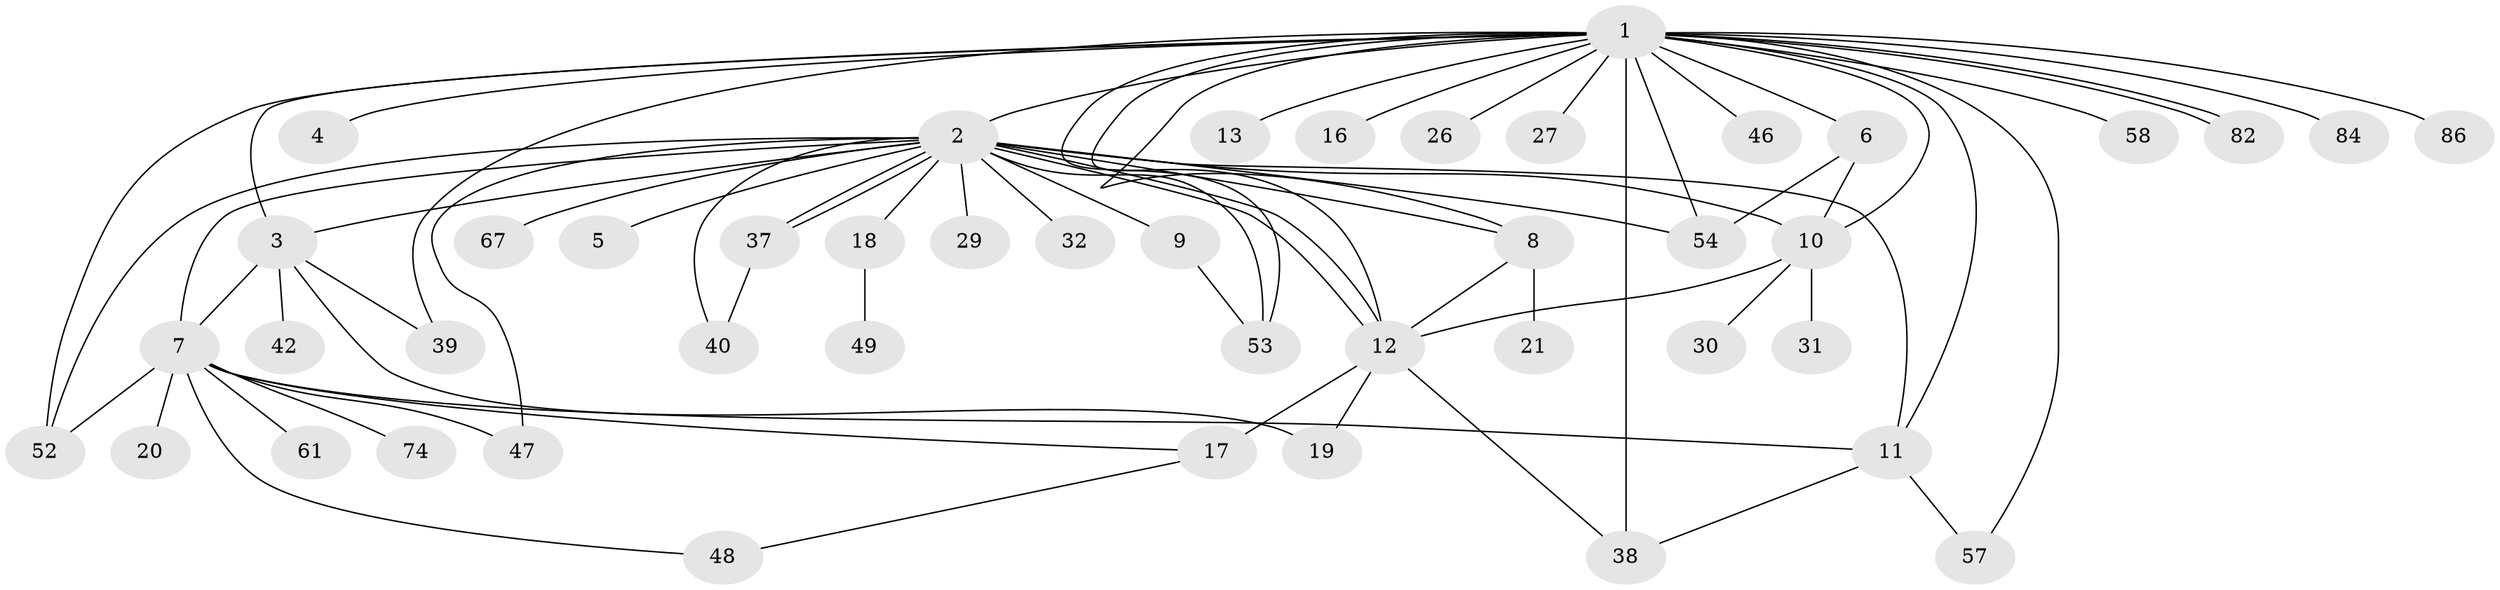 // original degree distribution, {25: 0.011111111111111112, 22: 0.011111111111111112, 7: 0.03333333333333333, 1: 0.4666666666666667, 3: 0.1, 5: 0.05555555555555555, 2: 0.25555555555555554, 6: 0.03333333333333333, 10: 0.011111111111111112, 4: 0.022222222222222223}
// Generated by graph-tools (version 1.1) at 2025/14/03/09/25 04:14:43]
// undirected, 45 vertices, 72 edges
graph export_dot {
graph [start="1"]
  node [color=gray90,style=filled];
  1;
  2;
  3 [super="+24"];
  4;
  5;
  6 [super="+36+50"];
  7 [super="+28+14+51+81"];
  8 [super="+80+34+41"];
  9;
  10 [super="+72+22"];
  11;
  12 [super="+65+43+15"];
  13;
  16;
  17 [super="+33+79"];
  18;
  19 [super="+25+62+35"];
  20;
  21 [super="+73"];
  26;
  27;
  29;
  30;
  31;
  32;
  37;
  38 [super="+44"];
  39 [super="+64"];
  40;
  42;
  46;
  47;
  48;
  49;
  52 [super="+75+56"];
  53 [super="+59"];
  54 [super="+66"];
  57 [super="+83"];
  58;
  61;
  67;
  74 [super="+77"];
  82;
  84;
  86;
  1 -- 2;
  1 -- 3;
  1 -- 4;
  1 -- 6;
  1 -- 10;
  1 -- 11;
  1 -- 13;
  1 -- 16;
  1 -- 26;
  1 -- 27;
  1 -- 38 [weight=2];
  1 -- 46;
  1 -- 52;
  1 -- 57;
  1 -- 58;
  1 -- 82;
  1 -- 82;
  1 -- 84;
  1 -- 86;
  1 -- 54;
  1 -- 53;
  1 -- 39;
  1 -- 12;
  1 -- 8;
  2 -- 3;
  2 -- 5;
  2 -- 8;
  2 -- 9;
  2 -- 10;
  2 -- 11;
  2 -- 12 [weight=2];
  2 -- 12;
  2 -- 18;
  2 -- 29;
  2 -- 32;
  2 -- 37;
  2 -- 37;
  2 -- 40;
  2 -- 47;
  2 -- 52;
  2 -- 53;
  2 -- 54;
  2 -- 67;
  2 -- 7;
  3 -- 7;
  3 -- 19 [weight=2];
  3 -- 39;
  3 -- 42;
  6 -- 54;
  6 -- 10;
  7 -- 20;
  7 -- 52;
  7 -- 74;
  7 -- 61;
  7 -- 47;
  7 -- 48;
  7 -- 11;
  7 -- 17;
  8 -- 21;
  8 -- 12;
  9 -- 53;
  10 -- 31;
  10 -- 12;
  10 -- 30;
  11 -- 57;
  11 -- 38;
  12 -- 17 [weight=3];
  12 -- 19;
  12 -- 38;
  17 -- 48;
  18 -- 49;
  37 -- 40;
}

